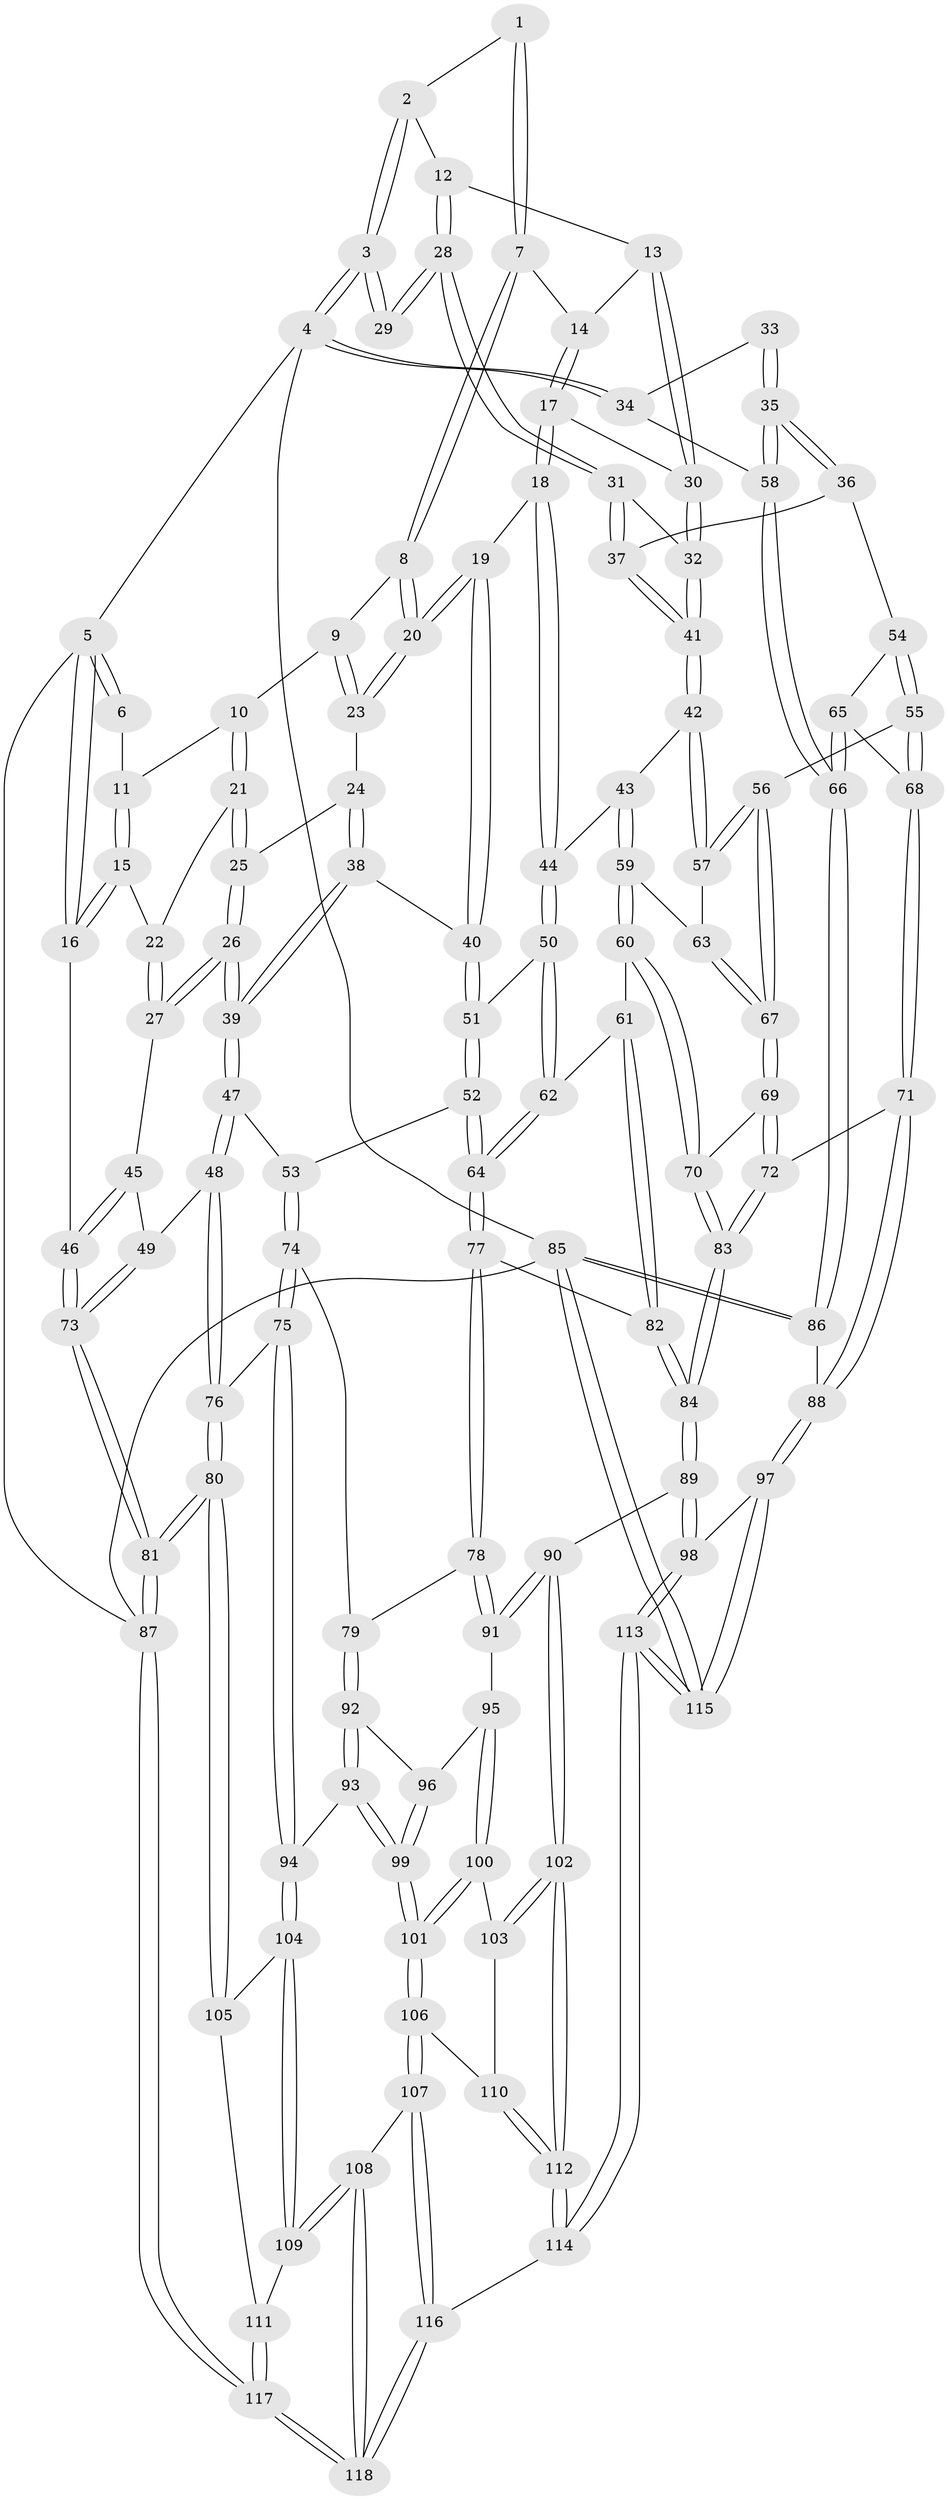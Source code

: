 // coarse degree distribution, {4: 0.4852941176470588, 6: 0.1323529411764706, 3: 0.20588235294117646, 5: 0.17647058823529413}
// Generated by graph-tools (version 1.1) at 2025/52/02/27/25 19:52:43]
// undirected, 118 vertices, 292 edges
graph export_dot {
graph [start="1"]
  node [color=gray90,style=filled];
  1 [pos="+0.558967620857292+0"];
  2 [pos="+0.7674895299940688+0"];
  3 [pos="+1+0"];
  4 [pos="+1+0"];
  5 [pos="+0+0"];
  6 [pos="+0.09823419210485579+0"];
  7 [pos="+0.5268688649413433+0"];
  8 [pos="+0.4403411846046603+0.07212242514338987"];
  9 [pos="+0.36258909976230574+0.10258435799269293"];
  10 [pos="+0.18353400928029384+0.07395827953582734"];
  11 [pos="+0.17619432765891904+0.05865255179643361"];
  12 [pos="+0.7915529099326956+0.16557140939217674"];
  13 [pos="+0.7614224716831285+0.1867692872654323"];
  14 [pos="+0.5876827456509613+0.10525696823791089"];
  15 [pos="+0+0.1475125587196923"];
  16 [pos="+0+0.13635987634613414"];
  17 [pos="+0.6323142612298522+0.26730445370005806"];
  18 [pos="+0.5549761545198716+0.30782486910055296"];
  19 [pos="+0.49136156542072273+0.2825176912771363"];
  20 [pos="+0.4752005439635359+0.25721624645524604"];
  21 [pos="+0.16758634808358647+0.13936300876799232"];
  22 [pos="+0.05611059588013033+0.19697142421997585"];
  23 [pos="+0.3080516293931193+0.25045833527782285"];
  24 [pos="+0.30065170292810023+0.2572629187089165"];
  25 [pos="+0.19874665629634983+0.21549736809946526"];
  26 [pos="+0.14234342989753757+0.32059513280882024"];
  27 [pos="+0.08977566390820882+0.3127805052604491"];
  28 [pos="+0.8504373292511106+0.20889247018631885"];
  29 [pos="+0.880880989664136+0.2089426872756913"];
  30 [pos="+0.6658354156312984+0.2692599887999284"];
  31 [pos="+0.847827047851769+0.23854411926780705"];
  32 [pos="+0.7225758503206339+0.34529348480786787"];
  33 [pos="+0.8812723874031886+0.20910491207157467"];
  34 [pos="+1+0.0266257711814129"];
  35 [pos="+1+0.38515848079227816"];
  36 [pos="+0.8492123822909732+0.37962354645719276"];
  37 [pos="+0.8452703746992917+0.3776008329917905"];
  38 [pos="+0.3031366690215228+0.3280336854369174"];
  39 [pos="+0.2152151572466016+0.42026113151669015"];
  40 [pos="+0.39696897666017034+0.3621294401976731"];
  41 [pos="+0.7525909478974082+0.3920187338292247"];
  42 [pos="+0.7414541991761763+0.41317483851586645"];
  43 [pos="+0.6152661306937685+0.4492178485727634"];
  44 [pos="+0.5573706346189593+0.38535598695077933"];
  45 [pos="+0.05664652755134533+0.33060733275398957"];
  46 [pos="+0+0.4024149674772276"];
  47 [pos="+0.21335308623835997+0.4512236247992281"];
  48 [pos="+0.1535369489738918+0.5007269175921084"];
  49 [pos="+0.11266080805494136+0.49816748965845303"];
  50 [pos="+0.48291185480724097+0.4567718133523021"];
  51 [pos="+0.4077739671383329+0.45385921780890087"];
  52 [pos="+0.3523541072587979+0.5118630526218927"];
  53 [pos="+0.3381113316932745+0.5145867886057005"];
  54 [pos="+0.8613706013175646+0.4905770745274184"];
  55 [pos="+0.8067689957465399+0.5332125436750407"];
  56 [pos="+0.7755524019260104+0.5092675889788069"];
  57 [pos="+0.745871488091619+0.4600331397560055"];
  58 [pos="+1+0.39558971164161655"];
  59 [pos="+0.6123157557888319+0.5079246191159196"];
  60 [pos="+0.5850305380902352+0.5583129551910924"];
  61 [pos="+0.5513595335377609+0.5554925202397184"];
  62 [pos="+0.5225198775935058+0.5391973501761453"];
  63 [pos="+0.6911739839092835+0.5170350318177954"];
  64 [pos="+0.42407823991505605+0.5728779495063658"];
  65 [pos="+0.9187291591491933+0.515583547037485"];
  66 [pos="+1+0.5453157300203773"];
  67 [pos="+0.7087297441550634+0.56714645158697"];
  68 [pos="+0.8181623604675595+0.6051489470562356"];
  69 [pos="+0.7085735595884388+0.5681342342532972"];
  70 [pos="+0.6091290724581422+0.5969858921059401"];
  71 [pos="+0.8172274583367054+0.6312409297181787"];
  72 [pos="+0.7532526326915402+0.6232747466320278"];
  73 [pos="+0+0.5271442925181974"];
  74 [pos="+0.3206502698341046+0.5755638287799788"];
  75 [pos="+0.19862560560730358+0.6948100771839634"];
  76 [pos="+0.17764301893792359+0.675976491056088"];
  77 [pos="+0.43895439730691826+0.6399114584400598"];
  78 [pos="+0.4290463141627203+0.6588641690690681"];
  79 [pos="+0.36585338034763065+0.6701114942059592"];
  80 [pos="+0+0.6921825225308342"];
  81 [pos="+0+0.6781380279883946"];
  82 [pos="+0.4930526477765481+0.6335380846183223"];
  83 [pos="+0.6246039109479906+0.6948989060195249"];
  84 [pos="+0.6110524153439881+0.7440785994904618"];
  85 [pos="+1+1"];
  86 [pos="+1+0.6399074449249113"];
  87 [pos="+0+1"];
  88 [pos="+0.8806457220667421+0.7113850893729404"];
  89 [pos="+0.6101573971302944+0.7653873080001615"];
  90 [pos="+0.558412953390299+0.793913814027077"];
  91 [pos="+0.4651864829467082+0.7441080990844643"];
  92 [pos="+0.3588105410959934+0.678140462110433"];
  93 [pos="+0.24074121457999084+0.7440890295600534"];
  94 [pos="+0.21827706134728395+0.7342589668798244"];
  95 [pos="+0.3996832407813808+0.7644150823852744"];
  96 [pos="+0.3981985634304699+0.7637027711748026"];
  97 [pos="+0.8103166773019329+0.814121696712242"];
  98 [pos="+0.7048963728356747+0.8116808551122855"];
  99 [pos="+0.2518392242540798+0.7560561559575859"];
  100 [pos="+0.387257615556523+0.8217143920884055"];
  101 [pos="+0.2890039307025452+0.8269548546431228"];
  102 [pos="+0.5205090500807769+0.8649126538929262"];
  103 [pos="+0.4041380431542662+0.8424750257777623"];
  104 [pos="+0.1932161542489441+0.7647430036457605"];
  105 [pos="+0.06291171502451973+0.8249167391091318"];
  106 [pos="+0.29181263108079464+0.8626314901827183"];
  107 [pos="+0.28708424302574437+0.8763480710422193"];
  108 [pos="+0.19281119913422617+0.9527529035725533"];
  109 [pos="+0.1648751712813528+0.9067193644838252"];
  110 [pos="+0.37408975782194076+0.8877570997781761"];
  111 [pos="+0.07799705718219735+0.8801753318387439"];
  112 [pos="+0.48327292597290195+1"];
  113 [pos="+0.6063812615178477+1"];
  114 [pos="+0.4831643523794364+1"];
  115 [pos="+1+1"];
  116 [pos="+0.45072503662007024+1"];
  117 [pos="+0+1"];
  118 [pos="+0.17713048597611075+1"];
  1 -- 2;
  1 -- 7;
  1 -- 7;
  2 -- 3;
  2 -- 3;
  2 -- 12;
  3 -- 4;
  3 -- 4;
  3 -- 29;
  3 -- 29;
  4 -- 5;
  4 -- 34;
  4 -- 34;
  4 -- 85;
  5 -- 6;
  5 -- 6;
  5 -- 16;
  5 -- 16;
  5 -- 87;
  6 -- 11;
  7 -- 8;
  7 -- 8;
  7 -- 14;
  8 -- 9;
  8 -- 20;
  8 -- 20;
  9 -- 10;
  9 -- 23;
  9 -- 23;
  10 -- 11;
  10 -- 21;
  10 -- 21;
  11 -- 15;
  11 -- 15;
  12 -- 13;
  12 -- 28;
  12 -- 28;
  13 -- 14;
  13 -- 30;
  13 -- 30;
  14 -- 17;
  14 -- 17;
  15 -- 16;
  15 -- 16;
  15 -- 22;
  16 -- 46;
  17 -- 18;
  17 -- 18;
  17 -- 30;
  18 -- 19;
  18 -- 44;
  18 -- 44;
  19 -- 20;
  19 -- 20;
  19 -- 40;
  19 -- 40;
  20 -- 23;
  20 -- 23;
  21 -- 22;
  21 -- 25;
  21 -- 25;
  22 -- 27;
  22 -- 27;
  23 -- 24;
  24 -- 25;
  24 -- 38;
  24 -- 38;
  25 -- 26;
  25 -- 26;
  26 -- 27;
  26 -- 27;
  26 -- 39;
  26 -- 39;
  27 -- 45;
  28 -- 29;
  28 -- 29;
  28 -- 31;
  28 -- 31;
  30 -- 32;
  30 -- 32;
  31 -- 32;
  31 -- 37;
  31 -- 37;
  32 -- 41;
  32 -- 41;
  33 -- 34;
  33 -- 35;
  33 -- 35;
  34 -- 58;
  35 -- 36;
  35 -- 36;
  35 -- 58;
  35 -- 58;
  36 -- 37;
  36 -- 54;
  37 -- 41;
  37 -- 41;
  38 -- 39;
  38 -- 39;
  38 -- 40;
  39 -- 47;
  39 -- 47;
  40 -- 51;
  40 -- 51;
  41 -- 42;
  41 -- 42;
  42 -- 43;
  42 -- 57;
  42 -- 57;
  43 -- 44;
  43 -- 59;
  43 -- 59;
  44 -- 50;
  44 -- 50;
  45 -- 46;
  45 -- 46;
  45 -- 49;
  46 -- 73;
  46 -- 73;
  47 -- 48;
  47 -- 48;
  47 -- 53;
  48 -- 49;
  48 -- 76;
  48 -- 76;
  49 -- 73;
  49 -- 73;
  50 -- 51;
  50 -- 62;
  50 -- 62;
  51 -- 52;
  51 -- 52;
  52 -- 53;
  52 -- 64;
  52 -- 64;
  53 -- 74;
  53 -- 74;
  54 -- 55;
  54 -- 55;
  54 -- 65;
  55 -- 56;
  55 -- 68;
  55 -- 68;
  56 -- 57;
  56 -- 57;
  56 -- 67;
  56 -- 67;
  57 -- 63;
  58 -- 66;
  58 -- 66;
  59 -- 60;
  59 -- 60;
  59 -- 63;
  60 -- 61;
  60 -- 70;
  60 -- 70;
  61 -- 62;
  61 -- 82;
  61 -- 82;
  62 -- 64;
  62 -- 64;
  63 -- 67;
  63 -- 67;
  64 -- 77;
  64 -- 77;
  65 -- 66;
  65 -- 66;
  65 -- 68;
  66 -- 86;
  66 -- 86;
  67 -- 69;
  67 -- 69;
  68 -- 71;
  68 -- 71;
  69 -- 70;
  69 -- 72;
  69 -- 72;
  70 -- 83;
  70 -- 83;
  71 -- 72;
  71 -- 88;
  71 -- 88;
  72 -- 83;
  72 -- 83;
  73 -- 81;
  73 -- 81;
  74 -- 75;
  74 -- 75;
  74 -- 79;
  75 -- 76;
  75 -- 94;
  75 -- 94;
  76 -- 80;
  76 -- 80;
  77 -- 78;
  77 -- 78;
  77 -- 82;
  78 -- 79;
  78 -- 91;
  78 -- 91;
  79 -- 92;
  79 -- 92;
  80 -- 81;
  80 -- 81;
  80 -- 105;
  80 -- 105;
  81 -- 87;
  81 -- 87;
  82 -- 84;
  82 -- 84;
  83 -- 84;
  83 -- 84;
  84 -- 89;
  84 -- 89;
  85 -- 86;
  85 -- 86;
  85 -- 115;
  85 -- 115;
  85 -- 87;
  86 -- 88;
  87 -- 117;
  87 -- 117;
  88 -- 97;
  88 -- 97;
  89 -- 90;
  89 -- 98;
  89 -- 98;
  90 -- 91;
  90 -- 91;
  90 -- 102;
  90 -- 102;
  91 -- 95;
  92 -- 93;
  92 -- 93;
  92 -- 96;
  93 -- 94;
  93 -- 99;
  93 -- 99;
  94 -- 104;
  94 -- 104;
  95 -- 96;
  95 -- 100;
  95 -- 100;
  96 -- 99;
  96 -- 99;
  97 -- 98;
  97 -- 115;
  97 -- 115;
  98 -- 113;
  98 -- 113;
  99 -- 101;
  99 -- 101;
  100 -- 101;
  100 -- 101;
  100 -- 103;
  101 -- 106;
  101 -- 106;
  102 -- 103;
  102 -- 103;
  102 -- 112;
  102 -- 112;
  103 -- 110;
  104 -- 105;
  104 -- 109;
  104 -- 109;
  105 -- 111;
  106 -- 107;
  106 -- 107;
  106 -- 110;
  107 -- 108;
  107 -- 116;
  107 -- 116;
  108 -- 109;
  108 -- 109;
  108 -- 118;
  108 -- 118;
  109 -- 111;
  110 -- 112;
  110 -- 112;
  111 -- 117;
  111 -- 117;
  112 -- 114;
  112 -- 114;
  113 -- 114;
  113 -- 114;
  113 -- 115;
  113 -- 115;
  114 -- 116;
  116 -- 118;
  116 -- 118;
  117 -- 118;
  117 -- 118;
}
